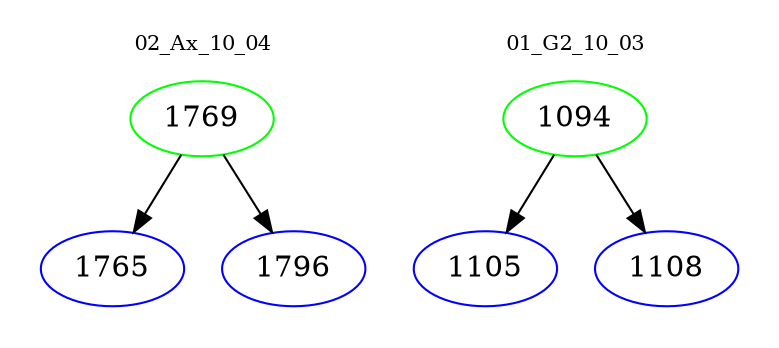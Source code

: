 digraph{
subgraph cluster_0 {
color = white
label = "02_Ax_10_04";
fontsize=10;
T0_1769 [label="1769", color="green"]
T0_1769 -> T0_1765 [color="black"]
T0_1765 [label="1765", color="blue"]
T0_1769 -> T0_1796 [color="black"]
T0_1796 [label="1796", color="blue"]
}
subgraph cluster_1 {
color = white
label = "01_G2_10_03";
fontsize=10;
T1_1094 [label="1094", color="green"]
T1_1094 -> T1_1105 [color="black"]
T1_1105 [label="1105", color="blue"]
T1_1094 -> T1_1108 [color="black"]
T1_1108 [label="1108", color="blue"]
}
}
